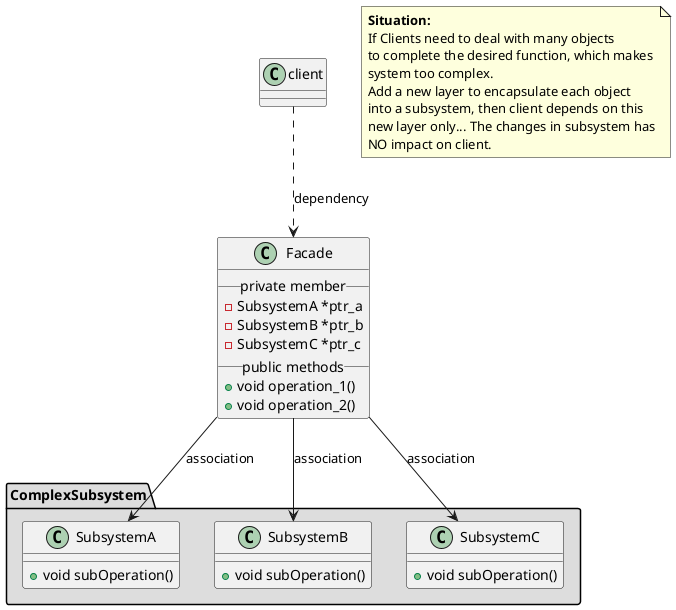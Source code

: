 @startuml FacadePattern

package ComplexSubsystem #DDDDDD {
    class SubsystemA {
        + void subOperation()
    }

    class SubsystemB {
        + void subOperation()
    }

    class SubsystemC {
        + void subOperation()
    }
}

class Facade {
    __private member__
    - SubsystemA *ptr_a
    - SubsystemB *ptr_b
    - SubsystemC *ptr_c
    __public methods__
    + void operation_1()
    + void operation_2()
}

client ..> Facade : dependency
Facade --> SubsystemA : association
Facade --> SubsystemB : association
Facade --> SubsystemC : association

note as N1
    <b>Situation:</b>
    If Clients need to deal with many objects
    to complete the desired function, which makes
    system too complex.
    Add a new layer to encapsulate each object
    into a subsystem, then client depends on this
    new layer only... The changes in subsystem has
    NO impact on client.
end note

@enduml